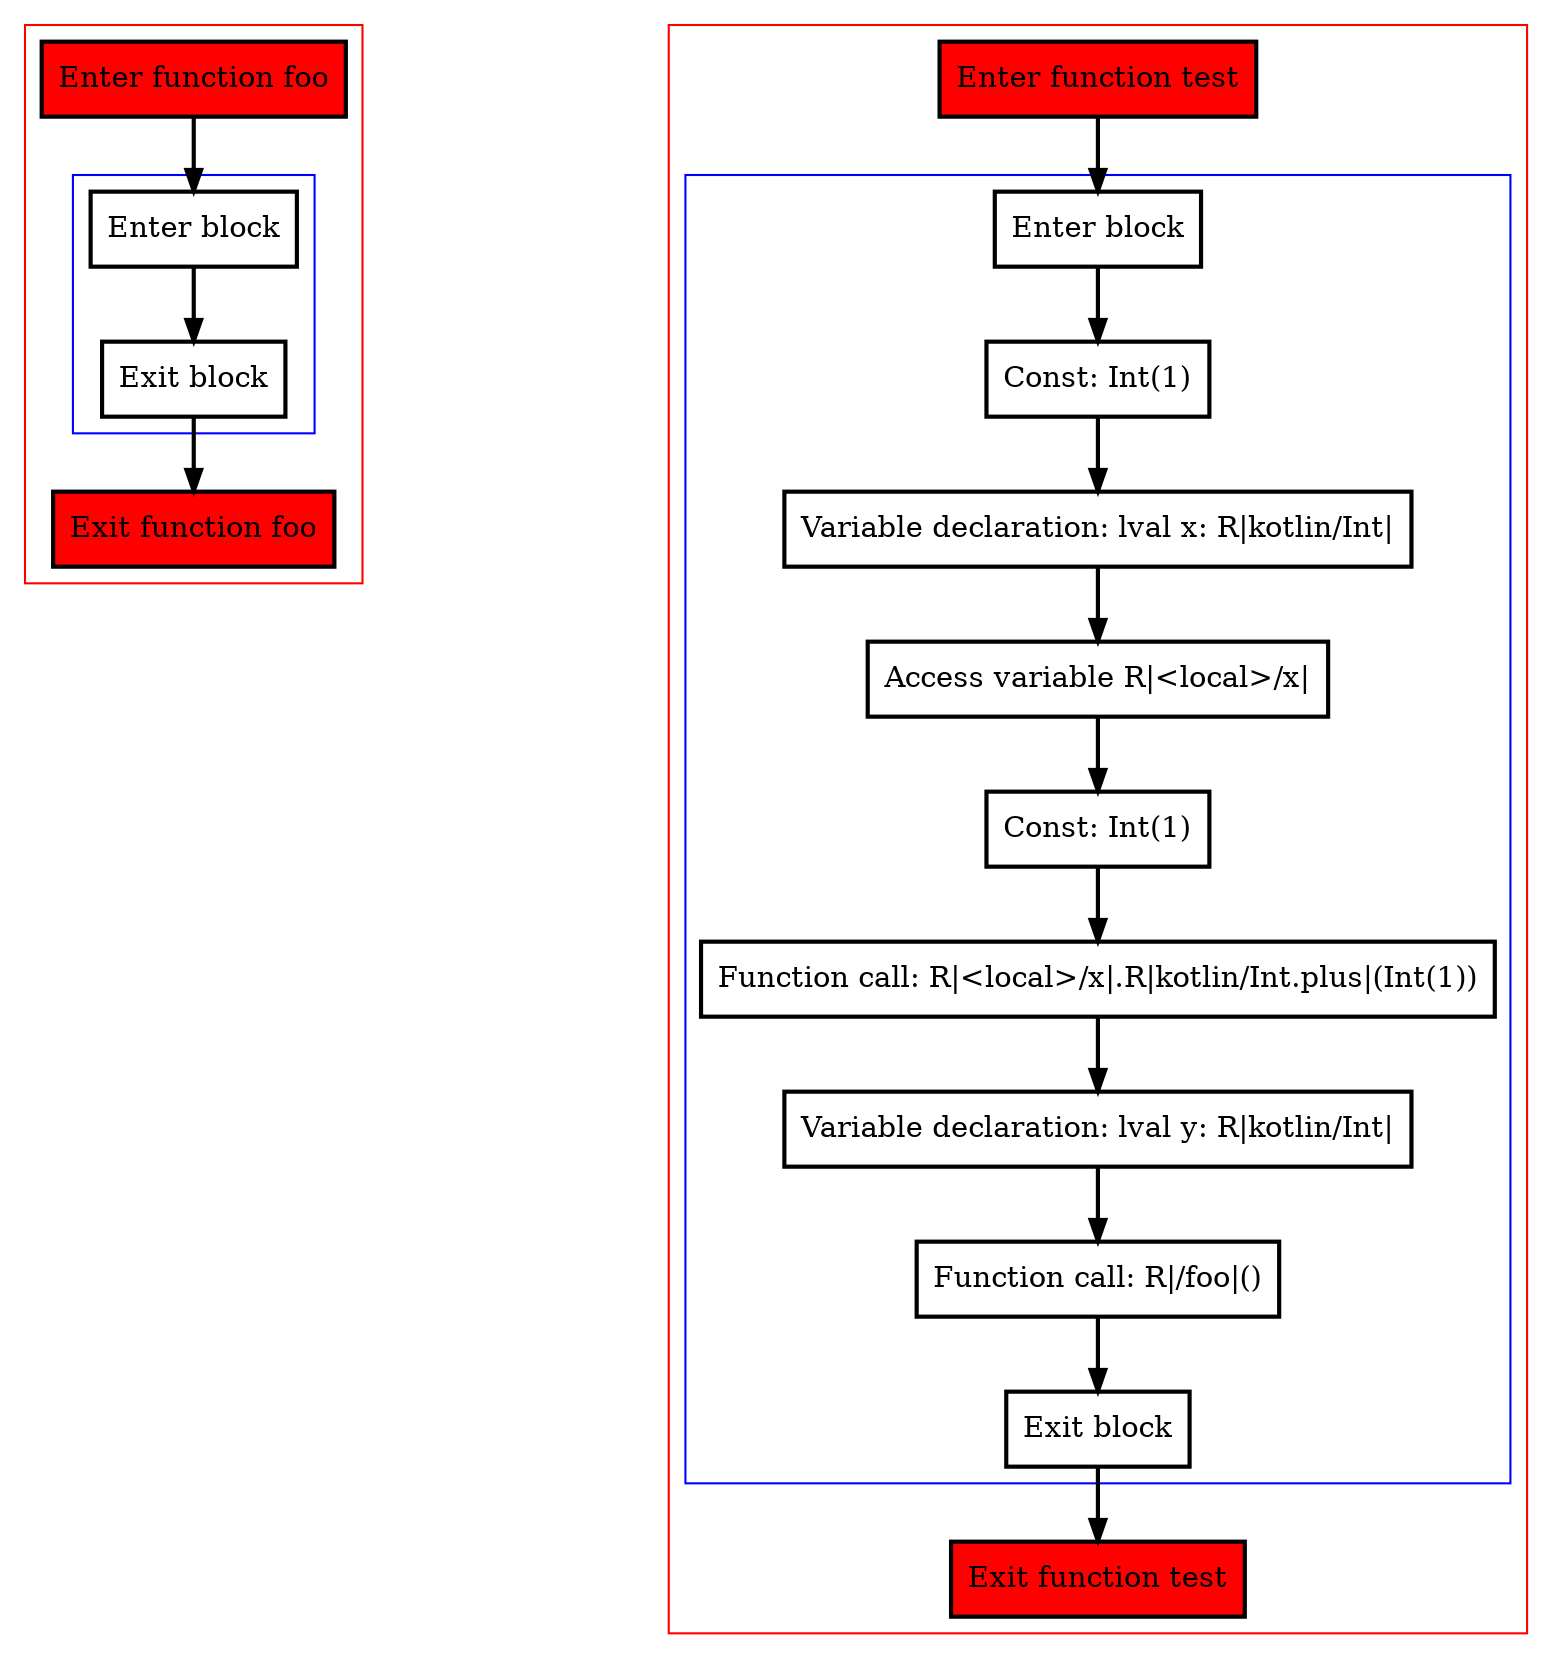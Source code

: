 digraph simple_kt {
  graph [splines=ortho nodesep=3]
  node [shape=box penwidth=2]
  edge [penwidth=2]

  subgraph cluster_0 {
    color=red
    0 [label="Enter function foo" style="filled" fillcolor=red];
    subgraph cluster_1 {
      color=blue
      1 [label="Enter block"];
      2 [label="Exit block"];
    }
    3 [label="Exit function foo" style="filled" fillcolor=red];
  }

  0 -> {1};
  1 -> {2};
  2 -> {3};

  subgraph cluster_2 {
    color=red
    4 [label="Enter function test" style="filled" fillcolor=red];
    subgraph cluster_3 {
      color=blue
      5 [label="Enter block"];
      6 [label="Const: Int(1)"];
      7 [label="Variable declaration: lval x: R|kotlin/Int|"];
      8 [label="Access variable R|<local>/x|"];
      9 [label="Const: Int(1)"];
      10 [label="Function call: R|<local>/x|.R|kotlin/Int.plus|(Int(1))"];
      11 [label="Variable declaration: lval y: R|kotlin/Int|"];
      12 [label="Function call: R|/foo|()"];
      13 [label="Exit block"];
    }
    14 [label="Exit function test" style="filled" fillcolor=red];
  }

  4 -> {5};
  5 -> {6};
  6 -> {7};
  7 -> {8};
  8 -> {9};
  9 -> {10};
  10 -> {11};
  11 -> {12};
  12 -> {13};
  13 -> {14};

}
